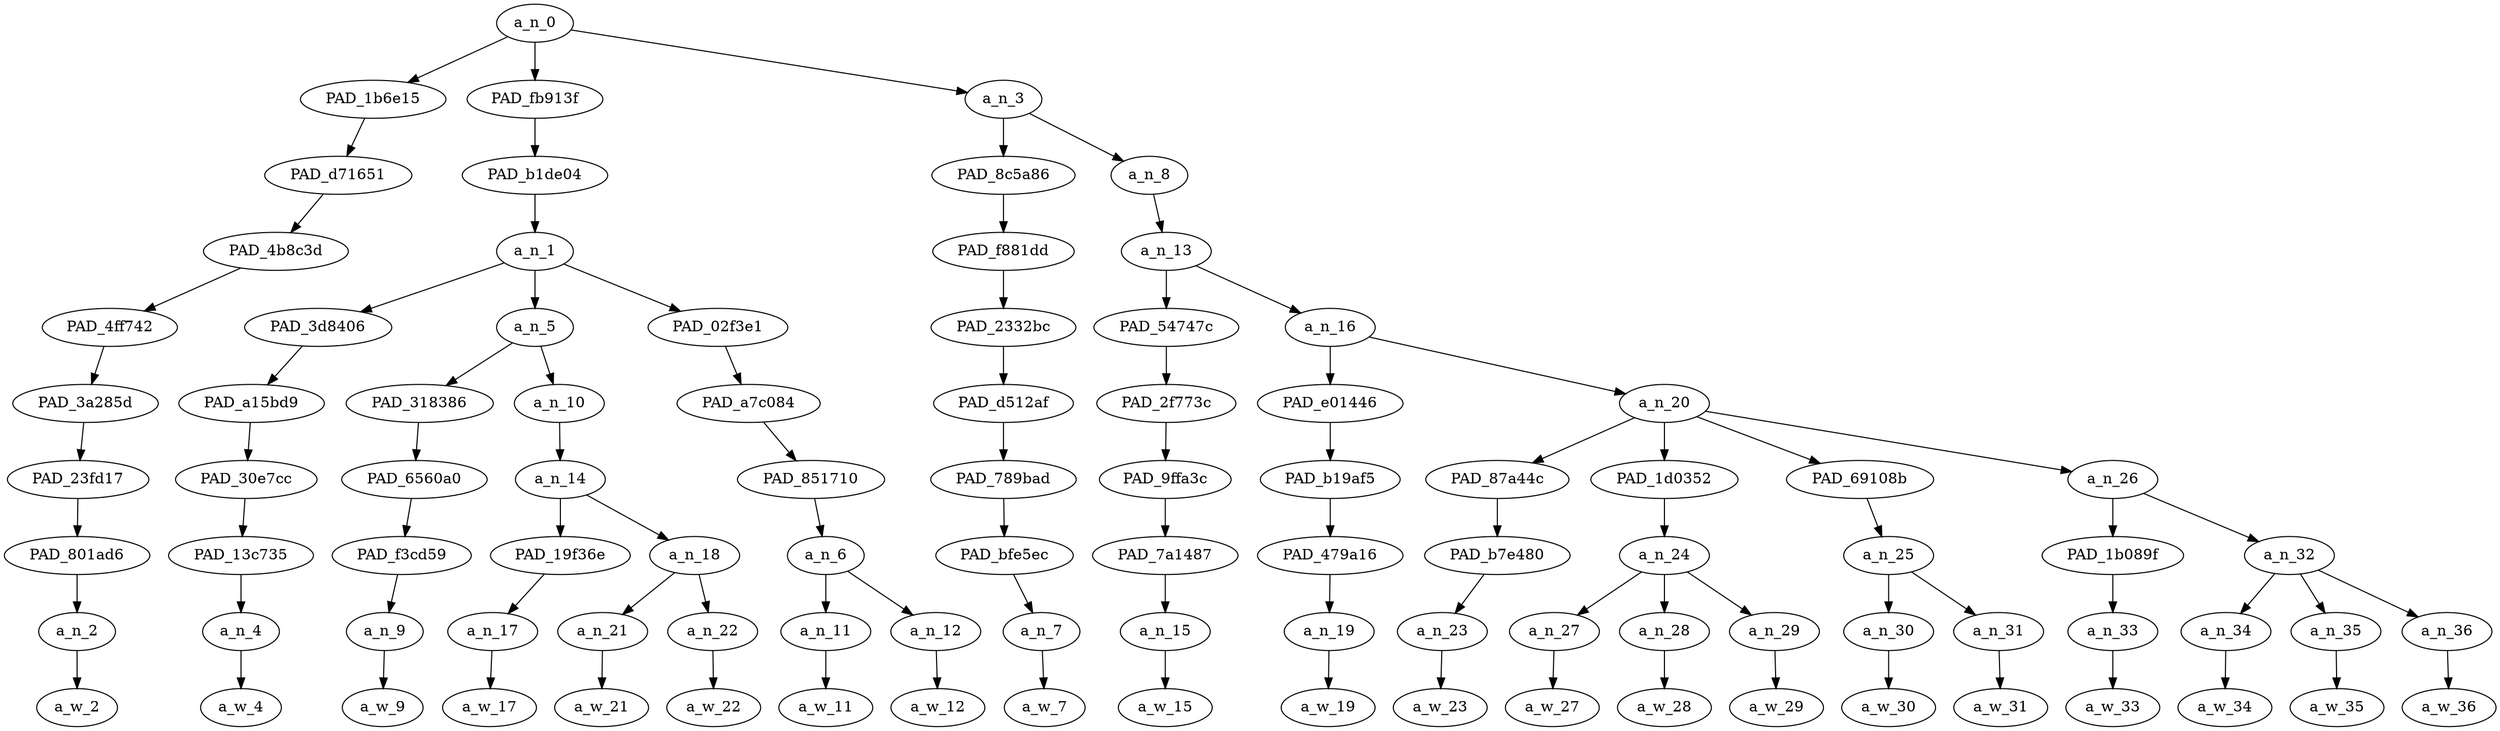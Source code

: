 strict digraph "" {
	a_n_0	[div_dir=1,
		index=0,
		level=9,
		pos="6.262152777777778,9!",
		text_span="[0, 1, 2, 3, 4, 5, 6, 7, 8, 9, 10, 11, 12, 13, 14, 15, 16, 17, 18, 19, 20]",
		value=1.00000001];
	PAD_1b6e15	[div_dir=-1,
		index=1,
		level=8,
		pos="7.0,8!",
		text_span="[7]",
		value=0.02206898];
	a_n_0 -> PAD_1b6e15;
	PAD_fb913f	[div_dir=1,
		index=0,
		level=8,
		pos="2.4583333333333335,8!",
		text_span="[0, 1, 2, 3, 4, 5, 6]",
		value=0.41615520];
	a_n_0 -> PAD_fb913f;
	a_n_3	[div_dir=1,
		index=2,
		level=8,
		pos="9.328125,8!",
		text_span="[8, 9, 10, 11, 12, 13, 14, 15, 16, 17, 18, 19, 20]",
		value=0.56164228];
	a_n_0 -> a_n_3;
	PAD_d71651	[div_dir=-1,
		index=1,
		level=7,
		pos="7.0,7!",
		text_span="[7]",
		value=0.02206898];
	PAD_1b6e15 -> PAD_d71651;
	PAD_4b8c3d	[div_dir=-1,
		index=1,
		level=6,
		pos="7.0,6!",
		text_span="[7]",
		value=0.02206898];
	PAD_d71651 -> PAD_4b8c3d;
	PAD_4ff742	[div_dir=-1,
		index=3,
		level=5,
		pos="7.0,5!",
		text_span="[7]",
		value=0.02206898];
	PAD_4b8c3d -> PAD_4ff742;
	PAD_3a285d	[div_dir=-1,
		index=4,
		level=4,
		pos="7.0,4!",
		text_span="[7]",
		value=0.02206898];
	PAD_4ff742 -> PAD_3a285d;
	PAD_23fd17	[div_dir=-1,
		index=4,
		level=3,
		pos="7.0,3!",
		text_span="[7]",
		value=0.02206898];
	PAD_3a285d -> PAD_23fd17;
	PAD_801ad6	[div_dir=-1,
		index=5,
		level=2,
		pos="7.0,2!",
		text_span="[7]",
		value=0.02206898];
	PAD_23fd17 -> PAD_801ad6;
	a_n_2	[div_dir=-1,
		index=7,
		level=1,
		pos="7.0,1!",
		text_span="[7]",
		value=0.02206898];
	PAD_801ad6 -> a_n_2;
	a_w_2	[div_dir=0,
		index=7,
		level=0,
		pos="7,0!",
		text_span="[7]",
		value=i];
	a_n_2 -> a_w_2;
	PAD_b1de04	[div_dir=1,
		index=0,
		level=7,
		pos="2.4583333333333335,7!",
		text_span="[0, 1, 2, 3, 4, 5, 6]",
		value=0.41615520];
	PAD_fb913f -> PAD_b1de04;
	a_n_1	[div_dir=1,
		index=0,
		level=6,
		pos="2.4583333333333335,6!",
		text_span="[0, 1, 2, 3, 4, 5, 6]",
		value=0.41615520];
	PAD_b1de04 -> a_n_1;
	PAD_3d8406	[div_dir=-1,
		index=0,
		level=5,
		pos="0.0,5!",
		text_span="[0]",
		value=0.03812246];
	a_n_1 -> PAD_3d8406;
	a_n_5	[div_dir=1,
		index=1,
		level=5,
		pos="1.875,5!",
		text_span="[1, 2, 3, 4]",
		value=0.29282360];
	a_n_1 -> a_n_5;
	PAD_02f3e1	[div_dir=1,
		index=2,
		level=5,
		pos="5.5,5!",
		text_span="[5, 6]",
		value=0.08506258];
	a_n_1 -> PAD_02f3e1;
	PAD_a15bd9	[div_dir=-1,
		index=0,
		level=4,
		pos="0.0,4!",
		text_span="[0]",
		value=0.03812246];
	PAD_3d8406 -> PAD_a15bd9;
	PAD_30e7cc	[div_dir=-1,
		index=0,
		level=3,
		pos="0.0,3!",
		text_span="[0]",
		value=0.03812246];
	PAD_a15bd9 -> PAD_30e7cc;
	PAD_13c735	[div_dir=-1,
		index=0,
		level=2,
		pos="0.0,2!",
		text_span="[0]",
		value=0.03812246];
	PAD_30e7cc -> PAD_13c735;
	a_n_4	[div_dir=-1,
		index=0,
		level=1,
		pos="0.0,1!",
		text_span="[0]",
		value=0.03812246];
	PAD_13c735 -> a_n_4;
	a_w_4	[div_dir=0,
		index=0,
		level=0,
		pos="0,0!",
		text_span="[0]",
		value=tomorrow];
	a_n_4 -> a_w_4;
	PAD_318386	[div_dir=1,
		index=1,
		level=4,
		pos="1.0,4!",
		text_span="[1]",
		value=0.06507864];
	a_n_5 -> PAD_318386;
	a_n_10	[div_dir=1,
		index=2,
		level=4,
		pos="2.75,4!",
		text_span="[2, 3, 4]",
		value=0.22760456];
	a_n_5 -> a_n_10;
	PAD_6560a0	[div_dir=1,
		index=1,
		level=3,
		pos="1.0,3!",
		text_span="[1]",
		value=0.06507864];
	PAD_318386 -> PAD_6560a0;
	PAD_f3cd59	[div_dir=1,
		index=1,
		level=2,
		pos="1.0,2!",
		text_span="[1]",
		value=0.06507864];
	PAD_6560a0 -> PAD_f3cd59;
	a_n_9	[div_dir=1,
		index=1,
		level=1,
		pos="1.0,1!",
		text_span="[1]",
		value=0.06507864];
	PAD_f3cd59 -> a_n_9;
	a_w_9	[div_dir=0,
		index=1,
		level=0,
		pos="1,0!",
		text_span="[1]",
		value=precap];
	a_n_9 -> a_w_9;
	a_n_14	[div_dir=1,
		index=2,
		level=3,
		pos="2.75,3!",
		text_span="[2, 3, 4]",
		value=0.22753192];
	a_n_10 -> a_n_14;
	PAD_19f36e	[div_dir=1,
		index=2,
		level=2,
		pos="2.0,2!",
		text_span="[2]",
		value=0.03350002];
	a_n_14 -> PAD_19f36e;
	a_n_18	[div_dir=1,
		index=3,
		level=2,
		pos="3.5,2!",
		text_span="[3, 4]",
		value=0.19395927];
	a_n_14 -> a_n_18;
	a_n_17	[div_dir=1,
		index=2,
		level=1,
		pos="2.0,1!",
		text_span="[2]",
		value=0.03350002];
	PAD_19f36e -> a_n_17;
	a_w_17	[div_dir=0,
		index=2,
		level=0,
		pos="2,0!",
		text_span="[2]",
		value=lit];
	a_n_17 -> a_w_17;
	a_n_21	[div_dir=1,
		index=3,
		level=1,
		pos="3.0,1!",
		text_span="[3]",
		value=0.11384932];
	a_n_18 -> a_n_21;
	a_n_22	[div_dir=1,
		index=4,
		level=1,
		pos="4.0,1!",
		text_span="[4]",
		value=0.08004563];
	a_n_18 -> a_n_22;
	a_w_21	[div_dir=0,
		index=3,
		level=0,
		pos="3,0!",
		text_span="[3]",
		value=sidharth];
	a_n_21 -> a_w_21;
	a_w_22	[div_dir=0,
		index=4,
		level=0,
		pos="4,0!",
		text_span="[4]",
		value=shukla];
	a_n_22 -> a_w_22;
	PAD_a7c084	[div_dir=1,
		index=3,
		level=4,
		pos="5.5,4!",
		text_span="[5, 6]",
		value=0.08506258];
	PAD_02f3e1 -> PAD_a7c084;
	PAD_851710	[div_dir=1,
		index=3,
		level=3,
		pos="5.5,3!",
		text_span="[5, 6]",
		value=0.08506258];
	PAD_a7c084 -> PAD_851710;
	a_n_6	[div_dir=1,
		index=4,
		level=2,
		pos="5.5,2!",
		text_span="[5, 6]",
		value=0.08506258];
	PAD_851710 -> a_n_6;
	a_n_11	[div_dir=1,
		index=5,
		level=1,
		pos="5.0,1!",
		text_span="[5]",
		value=0.03993628];
	a_n_6 -> a_n_11;
	a_n_12	[div_dir=1,
		index=6,
		level=1,
		pos="6.0,1!",
		text_span="[6]",
		value=0.04494180];
	a_n_6 -> a_n_12;
	a_w_11	[div_dir=0,
		index=5,
		level=0,
		pos="5,0!",
		text_span="[5]",
		value=wow];
	a_n_11 -> a_w_11;
	a_w_12	[div_dir=0,
		index=6,
		level=0,
		pos="6,0!",
		text_span="[6]",
		value=yaar];
	a_n_12 -> a_w_12;
	PAD_8c5a86	[div_dir=-1,
		index=2,
		level=7,
		pos="8.0,7!",
		text_span="[8]",
		value=0.02056233];
	a_n_3 -> PAD_8c5a86;
	a_n_8	[div_dir=1,
		index=3,
		level=7,
		pos="10.65625,7!",
		text_span="[9, 10, 11, 12, 13, 14, 15, 16, 17, 18, 19, 20]",
		value=0.54102227];
	a_n_3 -> a_n_8;
	PAD_f881dd	[div_dir=-1,
		index=2,
		level=6,
		pos="8.0,6!",
		text_span="[8]",
		value=0.02056233];
	PAD_8c5a86 -> PAD_f881dd;
	PAD_2332bc	[div_dir=-1,
		index=4,
		level=5,
		pos="8.0,5!",
		text_span="[8]",
		value=0.02056233];
	PAD_f881dd -> PAD_2332bc;
	PAD_d512af	[div_dir=-1,
		index=5,
		level=4,
		pos="8.0,4!",
		text_span="[8]",
		value=0.02056233];
	PAD_2332bc -> PAD_d512af;
	PAD_789bad	[div_dir=-1,
		index=5,
		level=3,
		pos="8.0,3!",
		text_span="[8]",
		value=0.02056233];
	PAD_d512af -> PAD_789bad;
	PAD_bfe5ec	[div_dir=-1,
		index=6,
		level=2,
		pos="8.0,2!",
		text_span="[8]",
		value=0.02056233];
	PAD_789bad -> PAD_bfe5ec;
	a_n_7	[div_dir=-1,
		index=8,
		level=1,
		pos="8.0,1!",
		text_span="[8]",
		value=0.02056233];
	PAD_bfe5ec -> a_n_7;
	a_w_7	[div_dir=0,
		index=8,
		level=0,
		pos="8,0!",
		text_span="[8]",
		value=think];
	a_n_7 -> a_w_7;
	a_n_13	[div_dir=1,
		index=3,
		level=6,
		pos="10.65625,6!",
		text_span="[9, 10, 11, 12, 13, 14, 15, 16, 17, 18, 19, 20]",
		value=0.54095072];
	a_n_8 -> a_n_13;
	PAD_54747c	[div_dir=1,
		index=5,
		level=5,
		pos="9.0,5!",
		text_span="[9]",
		value=0.01978558];
	a_n_13 -> PAD_54747c;
	a_n_16	[div_dir=1,
		index=6,
		level=5,
		pos="12.3125,5!",
		text_span="[10, 11, 12, 13, 14, 15, 16, 17, 18, 19, 20]",
		value=0.52109359];
	a_n_13 -> a_n_16;
	PAD_2f773c	[div_dir=1,
		index=6,
		level=4,
		pos="9.0,4!",
		text_span="[9]",
		value=0.01978558];
	PAD_54747c -> PAD_2f773c;
	PAD_9ffa3c	[div_dir=1,
		index=6,
		level=3,
		pos="9.0,3!",
		text_span="[9]",
		value=0.01978558];
	PAD_2f773c -> PAD_9ffa3c;
	PAD_7a1487	[div_dir=1,
		index=7,
		level=2,
		pos="9.0,2!",
		text_span="[9]",
		value=0.01978558];
	PAD_9ffa3c -> PAD_7a1487;
	a_n_15	[div_dir=1,
		index=9,
		level=1,
		pos="9.0,1!",
		text_span="[9]",
		value=0.01978558];
	PAD_7a1487 -> a_n_15;
	a_w_15	[div_dir=0,
		index=9,
		level=0,
		pos="9,0!",
		text_span="[9]",
		value=he];
	a_n_15 -> a_w_15;
	PAD_e01446	[div_dir=1,
		index=7,
		level=4,
		pos="10.0,4!",
		text_span="[10]",
		value=0.01806676];
	a_n_16 -> PAD_e01446;
	a_n_20	[div_dir=1,
		index=8,
		level=4,
		pos="14.625,4!",
		text_span="[11, 12, 13, 14, 15, 16, 17, 18, 19, 20]",
		value=0.50297454];
	a_n_16 -> a_n_20;
	PAD_b19af5	[div_dir=1,
		index=7,
		level=3,
		pos="10.0,3!",
		text_span="[10]",
		value=0.01806676];
	PAD_e01446 -> PAD_b19af5;
	PAD_479a16	[div_dir=1,
		index=8,
		level=2,
		pos="10.0,2!",
		text_span="[10]",
		value=0.01806676];
	PAD_b19af5 -> PAD_479a16;
	a_n_19	[div_dir=1,
		index=10,
		level=1,
		pos="10.0,1!",
		text_span="[10]",
		value=0.01806676];
	PAD_479a16 -> a_n_19;
	a_w_19	[div_dir=0,
		index=10,
		level=0,
		pos="10,0!",
		text_span="[10]",
		value=will];
	a_n_19 -> a_w_19;
	PAD_87a44c	[div_dir=-1,
		index=8,
		level=3,
		pos="11.0,3!",
		text_span="[11]",
		value=0.04101590];
	a_n_20 -> PAD_87a44c;
	PAD_1d0352	[div_dir=1,
		index=9,
		level=3,
		pos="13.0,3!",
		text_span="[12, 13, 14]",
		value=0.07503544];
	a_n_20 -> PAD_1d0352;
	PAD_69108b	[div_dir=1,
		index=10,
		level=3,
		pos="15.5,3!",
		text_span="[15, 16]",
		value=0.05936154];
	a_n_20 -> PAD_69108b;
	a_n_26	[div_dir=-1,
		index=11,
		level=3,
		pos="19.0,3!",
		text_span="[17, 18, 19, 20]",
		value=0.32751407];
	a_n_20 -> a_n_26;
	PAD_b7e480	[div_dir=-1,
		index=9,
		level=2,
		pos="11.0,2!",
		text_span="[11]",
		value=0.04101590];
	PAD_87a44c -> PAD_b7e480;
	a_n_23	[div_dir=-1,
		index=11,
		level=1,
		pos="11.0,1!",
		text_span="[11]",
		value=0.04101590];
	PAD_b7e480 -> a_n_23;
	a_w_23	[div_dir=0,
		index=11,
		level=0,
		pos="11,0!",
		text_span="[11]",
		value=kill];
	a_n_23 -> a_w_23;
	a_n_24	[div_dir=1,
		index=10,
		level=2,
		pos="13.0,2!",
		text_span="[12, 13, 14]",
		value=0.07503544];
	PAD_1d0352 -> a_n_24;
	a_n_27	[div_dir=1,
		index=12,
		level=1,
		pos="12.0,1!",
		text_span="[12]",
		value=0.02011672];
	a_n_24 -> a_n_27;
	a_n_28	[div_dir=1,
		index=13,
		level=1,
		pos="13.0,1!",
		text_span="[13]",
		value=0.01815366];
	a_n_24 -> a_n_28;
	a_n_29	[div_dir=1,
		index=14,
		level=1,
		pos="14.0,1!",
		text_span="[14]",
		value=0.03653763];
	a_n_24 -> a_n_29;
	a_w_27	[div_dir=0,
		index=12,
		level=0,
		pos="12,0!",
		text_span="[12]",
		value=all];
	a_n_27 -> a_w_27;
	a_w_28	[div_dir=0,
		index=13,
		level=0,
		pos="13,0!",
		text_span="[13]",
		value=the];
	a_n_28 -> a_w_28;
	a_w_29	[div_dir=0,
		index=14,
		level=0,
		pos="14,0!",
		text_span="[14]",
		value=task];
	a_n_29 -> a_w_29;
	a_n_25	[div_dir=1,
		index=11,
		level=2,
		pos="15.5,2!",
		text_span="[15, 16]",
		value=0.05936154];
	PAD_69108b -> a_n_25;
	a_n_30	[div_dir=1,
		index=15,
		level=1,
		pos="15.0,1!",
		text_span="[15]",
		value=0.02158075];
	a_n_25 -> a_n_30;
	a_n_31	[div_dir=1,
		index=16,
		level=1,
		pos="16.0,1!",
		text_span="[16]",
		value=0.03763867];
	a_n_25 -> a_n_31;
	a_w_30	[div_dir=0,
		index=15,
		level=0,
		pos="15,0!",
		text_span="[15]",
		value=in];
	a_n_30 -> a_w_30;
	a_w_31	[div_dir=0,
		index=16,
		level=0,
		pos="16,0!",
		text_span="[16]",
		value=season];
	a_n_31 -> a_w_31;
	PAD_1b089f	[div_dir=-1,
		index=13,
		level=2,
		pos="20.0,2!",
		text_span="[20]",
		value=0.03303636];
	a_n_26 -> PAD_1b089f;
	a_n_32	[div_dir=-1,
		index=12,
		level=2,
		pos="18.0,2!",
		text_span="[17, 18, 19]",
		value=0.29443039];
	a_n_26 -> a_n_32;
	a_n_33	[div_dir=-1,
		index=20,
		level=1,
		pos="20.0,1!",
		text_span="[20]",
		value=0.03303636];
	PAD_1b089f -> a_n_33;
	a_w_33	[div_dir=0,
		index=20,
		level=0,
		pos="20,0!",
		text_span="[20]",
		value=13];
	a_n_33 -> a_w_33;
	a_n_34	[div_dir=1,
		index=17,
		level=1,
		pos="17.0,1!",
		text_span="[17]",
		value=0.07014087];
	a_n_32 -> a_n_34;
	a_n_35	[div_dir=1,
		index=18,
		level=1,
		pos="18.0,1!",
		text_span="[18]",
		value=0.16599484];
	a_n_32 -> a_n_35;
	a_n_36	[div_dir=-1,
		index=19,
		level=1,
		pos="19.0,1!",
		text_span="[19]",
		value=0.05828424];
	a_n_32 -> a_n_36;
	a_w_34	[div_dir=0,
		index=17,
		level=0,
		pos="17,0!",
		text_span="[17]",
		value=bb13];
	a_n_34 -> a_w_34;
	a_w_35	[div_dir=0,
		index=18,
		level=0,
		pos="18,0!",
		text_span="[18]",
		value=bigg];
	a_n_35 -> a_w_35;
	a_w_36	[div_dir=0,
		index=19,
		level=0,
		pos="19,0!",
		text_span="[19]",
		value=boss];
	a_n_36 -> a_w_36;
}
